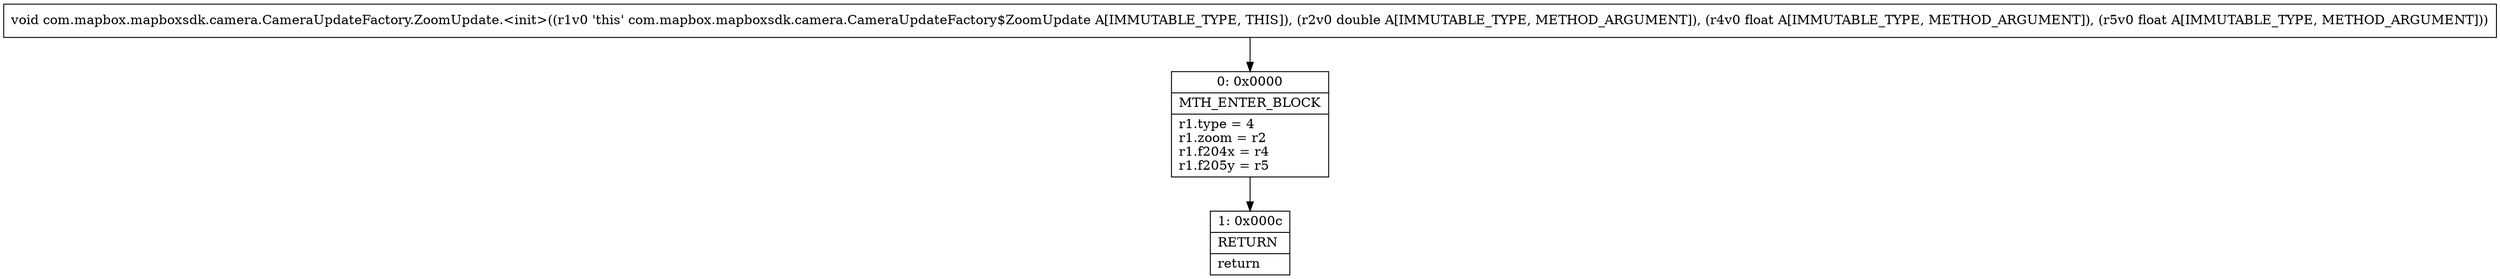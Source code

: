 digraph "CFG forcom.mapbox.mapboxsdk.camera.CameraUpdateFactory.ZoomUpdate.\<init\>(DFF)V" {
Node_0 [shape=record,label="{0\:\ 0x0000|MTH_ENTER_BLOCK\l|r1.type = 4\lr1.zoom = r2\lr1.f204x = r4\lr1.f205y = r5\l}"];
Node_1 [shape=record,label="{1\:\ 0x000c|RETURN\l|return\l}"];
MethodNode[shape=record,label="{void com.mapbox.mapboxsdk.camera.CameraUpdateFactory.ZoomUpdate.\<init\>((r1v0 'this' com.mapbox.mapboxsdk.camera.CameraUpdateFactory$ZoomUpdate A[IMMUTABLE_TYPE, THIS]), (r2v0 double A[IMMUTABLE_TYPE, METHOD_ARGUMENT]), (r4v0 float A[IMMUTABLE_TYPE, METHOD_ARGUMENT]), (r5v0 float A[IMMUTABLE_TYPE, METHOD_ARGUMENT])) }"];
MethodNode -> Node_0;
Node_0 -> Node_1;
}

